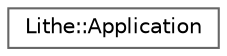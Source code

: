 digraph "Graphical Class Hierarchy"
{
 // LATEX_PDF_SIZE
  bgcolor="transparent";
  edge [fontname=Helvetica,fontsize=10,labelfontname=Helvetica,labelfontsize=10];
  node [fontname=Helvetica,fontsize=10,shape=box,height=0.2,width=0.4];
  rankdir="LR";
  Node0 [id="Node000000",label="Lithe::Application",height=0.2,width=0.4,color="grey40", fillcolor="white", style="filled",URL="$class_lithe_1_1_application.html",tooltip=" "];
}
